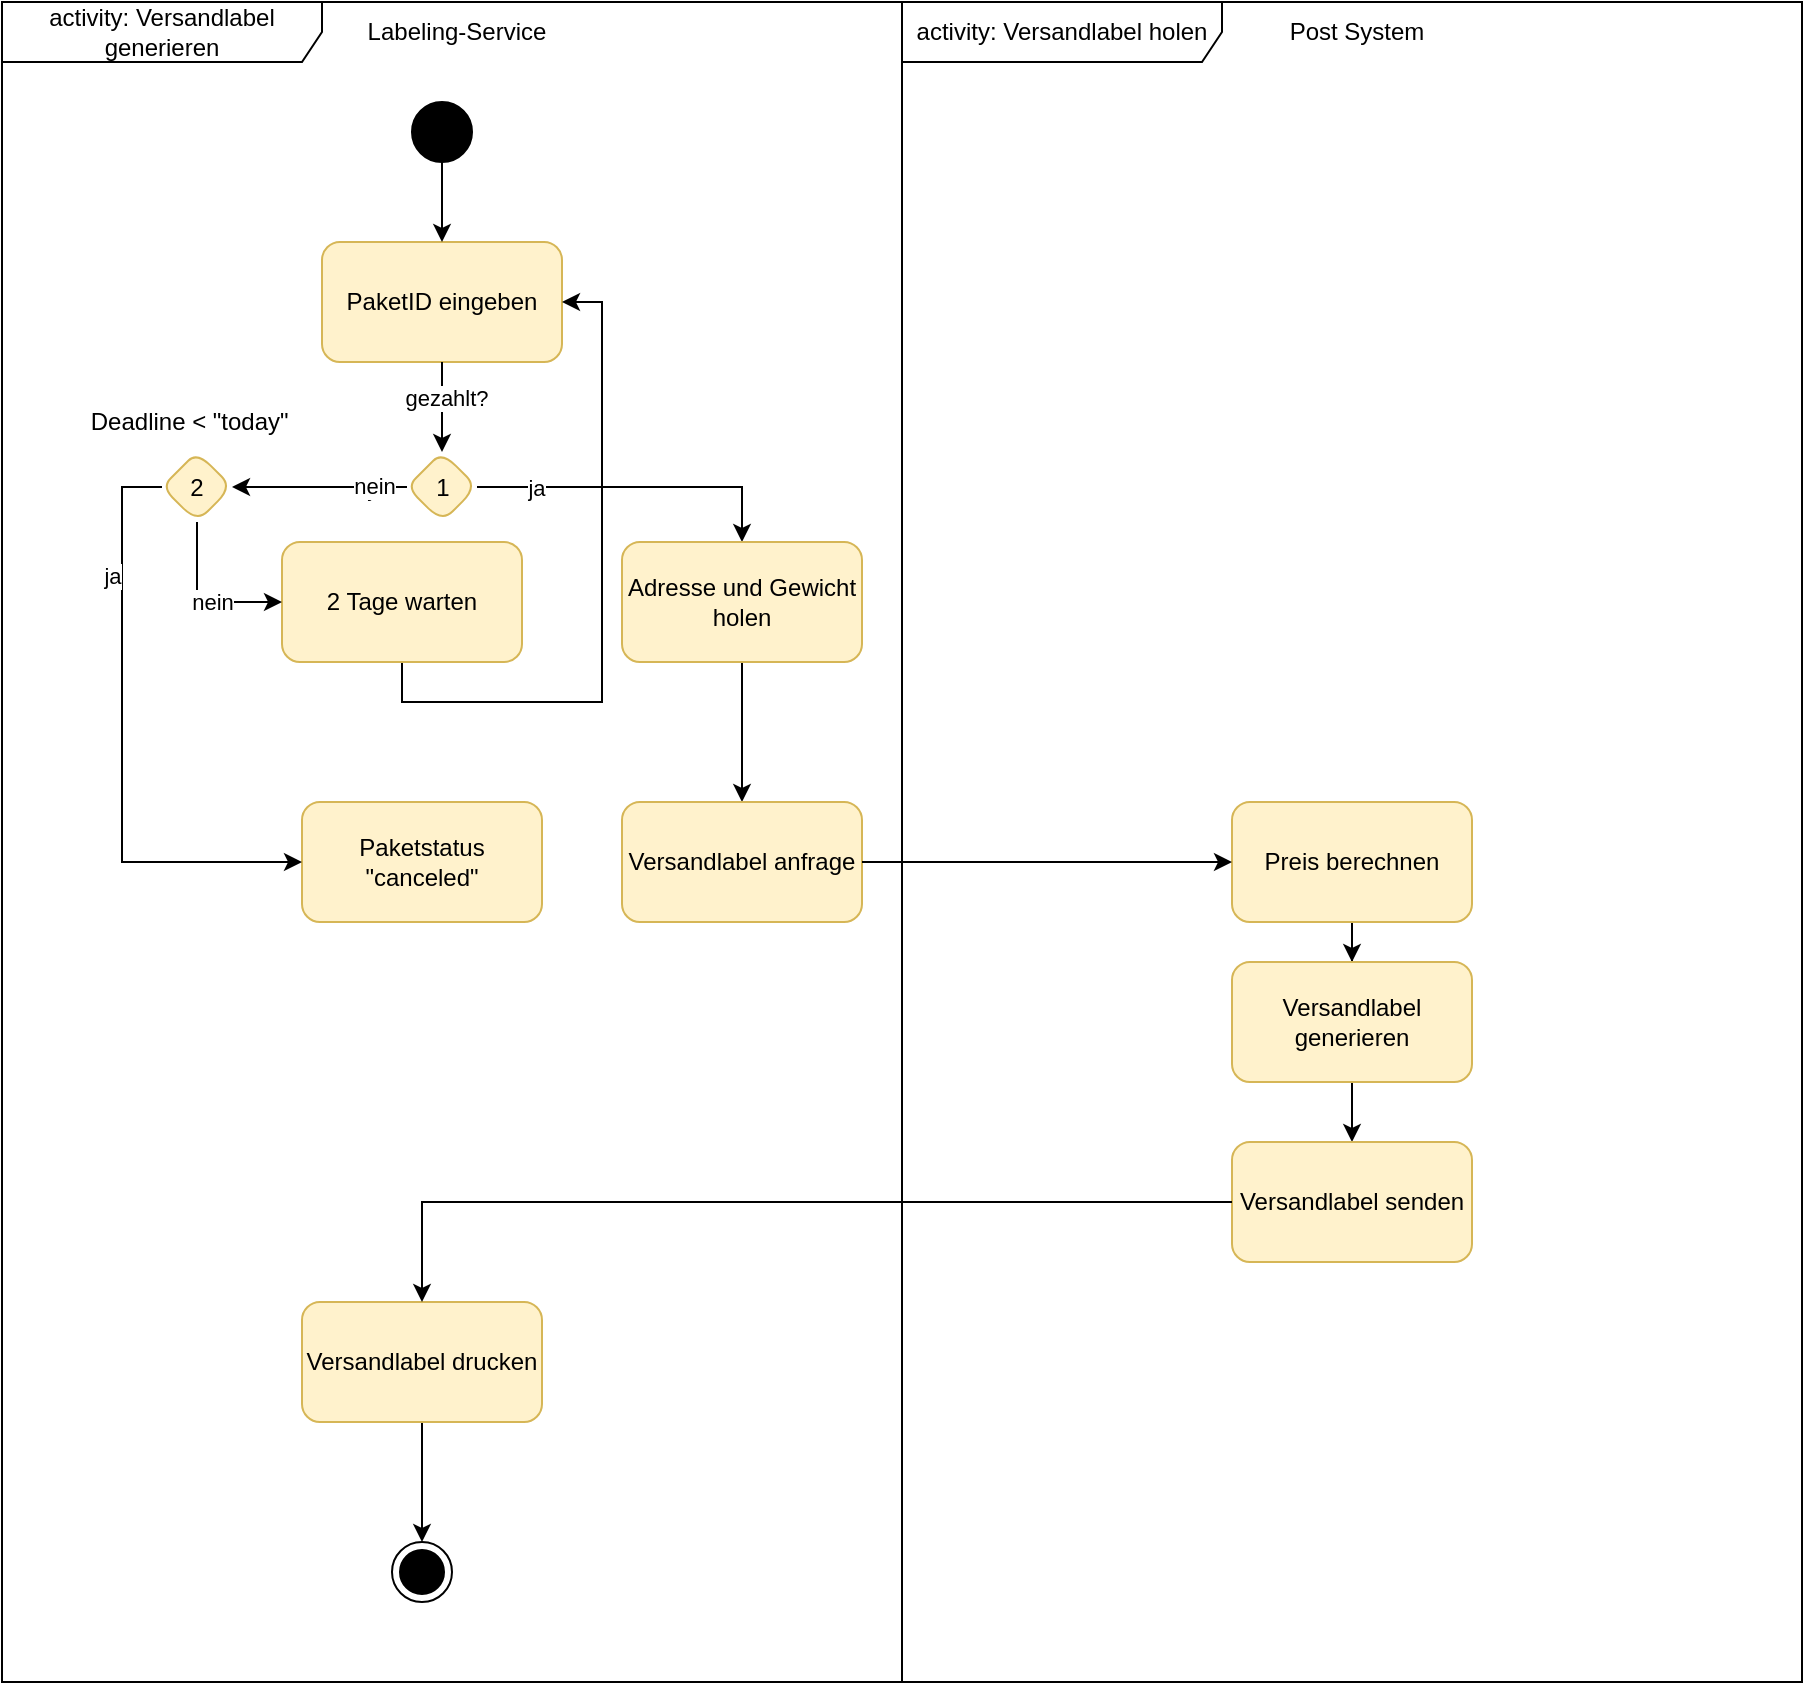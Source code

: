 <mxfile version="22.1.11" type="github">
  <diagram name="Seite-1" id="18Wy0e9a14y2iKfFiZvs">
    <mxGraphModel dx="1518" dy="681" grid="1" gridSize="10" guides="1" tooltips="1" connect="1" arrows="1" fold="1" page="1" pageScale="1" pageWidth="827" pageHeight="1169" math="0" shadow="0">
      <root>
        <mxCell id="0" />
        <mxCell id="1" parent="0" />
        <mxCell id="7-9NOZU4NKzgfEW0f55U-1" value="activity: Versandlabel generieren" style="shape=umlFrame;whiteSpace=wrap;html=1;pointerEvents=0;recursiveResize=0;container=1;collapsible=0;width=160;" parent="1" vertex="1">
          <mxGeometry x="110" y="50" width="450" height="840" as="geometry" />
        </mxCell>
        <mxCell id="7-9NOZU4NKzgfEW0f55U-20" value="" style="edgeStyle=orthogonalEdgeStyle;rounded=0;orthogonalLoop=1;jettySize=auto;html=1;entryX=0.5;entryY=0;entryDx=0;entryDy=0;" parent="7-9NOZU4NKzgfEW0f55U-1" source="7-9NOZU4NKzgfEW0f55U-2" target="7-9NOZU4NKzgfEW0f55U-8" edge="1">
          <mxGeometry relative="1" as="geometry">
            <mxPoint x="300" y="315" as="targetPoint" />
          </mxGeometry>
        </mxCell>
        <mxCell id="AlCIt3RjvGgdDV8iWQWg-56" value="ja" style="edgeLabel;html=1;align=center;verticalAlign=middle;resizable=0;points=[];" vertex="1" connectable="0" parent="7-9NOZU4NKzgfEW0f55U-20">
          <mxGeometry x="-0.635" relative="1" as="geometry">
            <mxPoint as="offset" />
          </mxGeometry>
        </mxCell>
        <mxCell id="8ZjAo5hcSu2O5ueR2Of1-4" value="PaketID eingeben" style="rounded=1;whiteSpace=wrap;html=1;fillColor=#fff2cc;strokeColor=#d6b656;" parent="7-9NOZU4NKzgfEW0f55U-1" vertex="1">
          <mxGeometry x="160" y="120" width="120" height="60" as="geometry" />
        </mxCell>
        <mxCell id="7-9NOZU4NKzgfEW0f55U-12" value="Deadline &amp;lt; &quot;today&quot;&amp;nbsp;" style="text;html=1;align=center;verticalAlign=middle;resizable=0;points=[];autosize=1;strokeColor=none;fillColor=none;" parent="7-9NOZU4NKzgfEW0f55U-1" vertex="1">
          <mxGeometry x="30" y="195" width="130" height="30" as="geometry" />
        </mxCell>
        <mxCell id="8ZjAo5hcSu2O5ueR2Of1-1" value="" style="ellipse;whiteSpace=wrap;html=1;fillColor=strokeColor;" parent="7-9NOZU4NKzgfEW0f55U-1" vertex="1">
          <mxGeometry x="205" y="50" width="30" height="30" as="geometry" />
        </mxCell>
        <mxCell id="8ZjAo5hcSu2O5ueR2Of1-5" value="" style="edgeStyle=orthogonalEdgeStyle;rounded=0;orthogonalLoop=1;jettySize=auto;html=1;" parent="7-9NOZU4NKzgfEW0f55U-1" source="8ZjAo5hcSu2O5ueR2Of1-1" target="8ZjAo5hcSu2O5ueR2Of1-4" edge="1">
          <mxGeometry relative="1" as="geometry" />
        </mxCell>
        <mxCell id="8ZjAo5hcSu2O5ueR2Of1-19" value="a" style="ellipse;html=1;shape=endState;fillColor=strokeColor;" parent="7-9NOZU4NKzgfEW0f55U-1" vertex="1">
          <mxGeometry x="195" y="770" width="30" height="30" as="geometry" />
        </mxCell>
        <mxCell id="7-9NOZU4NKzgfEW0f55U-22" value="Paketstatus &quot;canceled&quot;" style="whiteSpace=wrap;html=1;fillColor=#fff2cc;strokeColor=#d6b656;rounded=1;" parent="7-9NOZU4NKzgfEW0f55U-1" vertex="1">
          <mxGeometry x="150" y="400" width="120" height="60" as="geometry" />
        </mxCell>
        <mxCell id="AlCIt3RjvGgdDV8iWQWg-78" style="edgeStyle=orthogonalEdgeStyle;rounded=0;orthogonalLoop=1;jettySize=auto;html=1;exitX=0.5;exitY=1;exitDx=0;exitDy=0;entryX=1;entryY=0.5;entryDx=0;entryDy=0;" edge="1" parent="7-9NOZU4NKzgfEW0f55U-1" source="7-9NOZU4NKzgfEW0f55U-26" target="8ZjAo5hcSu2O5ueR2Of1-4">
          <mxGeometry relative="1" as="geometry">
            <mxPoint x="200" y="370" as="targetPoint" />
          </mxGeometry>
        </mxCell>
        <mxCell id="7-9NOZU4NKzgfEW0f55U-26" value="2 Tage warten" style="whiteSpace=wrap;html=1;fillColor=#fff2cc;strokeColor=#d6b656;rounded=1;" parent="7-9NOZU4NKzgfEW0f55U-1" vertex="1">
          <mxGeometry x="140" y="270" width="120" height="60" as="geometry" />
        </mxCell>
        <mxCell id="AlCIt3RjvGgdDV8iWQWg-74" value="" style="edgeStyle=orthogonalEdgeStyle;rounded=0;orthogonalLoop=1;jettySize=auto;html=1;exitX=0.5;exitY=1;exitDx=0;exitDy=0;entryX=0;entryY=0.5;entryDx=0;entryDy=0;" edge="1" parent="7-9NOZU4NKzgfEW0f55U-1" source="7-9NOZU4NKzgfEW0f55U-28" target="7-9NOZU4NKzgfEW0f55U-26">
          <mxGeometry relative="1" as="geometry">
            <Array as="points">
              <mxPoint x="98" y="300" />
            </Array>
          </mxGeometry>
        </mxCell>
        <mxCell id="AlCIt3RjvGgdDV8iWQWg-75" value="nein" style="edgeLabel;html=1;align=center;verticalAlign=middle;resizable=0;points=[];" vertex="1" connectable="0" parent="AlCIt3RjvGgdDV8iWQWg-74">
          <mxGeometry x="0.15" relative="1" as="geometry">
            <mxPoint as="offset" />
          </mxGeometry>
        </mxCell>
        <mxCell id="AlCIt3RjvGgdDV8iWQWg-80" style="edgeStyle=orthogonalEdgeStyle;rounded=0;orthogonalLoop=1;jettySize=auto;html=1;exitX=0;exitY=0.5;exitDx=0;exitDy=0;entryX=0;entryY=0.5;entryDx=0;entryDy=0;" edge="1" parent="7-9NOZU4NKzgfEW0f55U-1" source="7-9NOZU4NKzgfEW0f55U-28" target="7-9NOZU4NKzgfEW0f55U-22">
          <mxGeometry relative="1" as="geometry" />
        </mxCell>
        <mxCell id="AlCIt3RjvGgdDV8iWQWg-81" value="ja" style="edgeLabel;html=1;align=center;verticalAlign=middle;resizable=0;points=[];" vertex="1" connectable="0" parent="AlCIt3RjvGgdDV8iWQWg-80">
          <mxGeometry x="-0.569" y="-5" relative="1" as="geometry">
            <mxPoint as="offset" />
          </mxGeometry>
        </mxCell>
        <mxCell id="7-9NOZU4NKzgfEW0f55U-28" value="2" style="rhombus;whiteSpace=wrap;html=1;fillColor=#fff2cc;strokeColor=#d6b656;rounded=1;" parent="7-9NOZU4NKzgfEW0f55U-1" vertex="1">
          <mxGeometry x="80" y="225" width="35" height="35" as="geometry" />
        </mxCell>
        <mxCell id="AlCIt3RjvGgdDV8iWQWg-1" value="Labeling-Service" style="text;html=1;strokeColor=none;fillColor=none;align=center;verticalAlign=middle;whiteSpace=wrap;rounded=0;" vertex="1" parent="7-9NOZU4NKzgfEW0f55U-1">
          <mxGeometry x="165" width="125" height="30" as="geometry" />
        </mxCell>
        <mxCell id="AlCIt3RjvGgdDV8iWQWg-65" style="edgeStyle=orthogonalEdgeStyle;rounded=0;orthogonalLoop=1;jettySize=auto;html=1;exitX=0.5;exitY=1;exitDx=0;exitDy=0;entryX=0.5;entryY=0;entryDx=0;entryDy=0;" edge="1" parent="7-9NOZU4NKzgfEW0f55U-1" source="7-9NOZU4NKzgfEW0f55U-8" target="AlCIt3RjvGgdDV8iWQWg-62">
          <mxGeometry relative="1" as="geometry" />
        </mxCell>
        <mxCell id="7-9NOZU4NKzgfEW0f55U-8" value="Adresse und Gewicht holen" style="whiteSpace=wrap;html=1;fillColor=#fff2cc;strokeColor=#d6b656;rounded=1;" parent="7-9NOZU4NKzgfEW0f55U-1" vertex="1">
          <mxGeometry x="310" y="270" width="120" height="60" as="geometry" />
        </mxCell>
        <mxCell id="AlCIt3RjvGgdDV8iWQWg-53" value="" style="edgeStyle=orthogonalEdgeStyle;rounded=0;orthogonalLoop=1;jettySize=auto;html=1;" edge="1" parent="7-9NOZU4NKzgfEW0f55U-1" source="8ZjAo5hcSu2O5ueR2Of1-4" target="7-9NOZU4NKzgfEW0f55U-2">
          <mxGeometry relative="1" as="geometry">
            <mxPoint x="330" y="230" as="sourcePoint" />
            <mxPoint x="330" y="348" as="targetPoint" />
          </mxGeometry>
        </mxCell>
        <mxCell id="AlCIt3RjvGgdDV8iWQWg-60" value="gezahlt?" style="edgeLabel;html=1;align=center;verticalAlign=middle;resizable=0;points=[];" vertex="1" connectable="0" parent="AlCIt3RjvGgdDV8iWQWg-53">
          <mxGeometry x="-0.191" y="2" relative="1" as="geometry">
            <mxPoint as="offset" />
          </mxGeometry>
        </mxCell>
        <mxCell id="7-9NOZU4NKzgfEW0f55U-2" value="1" style="rhombus;whiteSpace=wrap;html=1;fillColor=#fff2cc;strokeColor=#d6b656;rounded=1;" parent="7-9NOZU4NKzgfEW0f55U-1" vertex="1">
          <mxGeometry x="202.5" y="225" width="35" height="35" as="geometry" />
        </mxCell>
        <mxCell id="AlCIt3RjvGgdDV8iWQWg-57" value="" style="edgeStyle=orthogonalEdgeStyle;rounded=0;orthogonalLoop=1;jettySize=auto;html=1;entryX=1;entryY=0.5;entryDx=0;entryDy=0;exitX=0;exitY=0.5;exitDx=0;exitDy=0;" edge="1" parent="7-9NOZU4NKzgfEW0f55U-1" source="7-9NOZU4NKzgfEW0f55U-2" target="7-9NOZU4NKzgfEW0f55U-28">
          <mxGeometry relative="1" as="geometry">
            <mxPoint x="350" y="270" as="targetPoint" />
            <mxPoint x="248" y="253" as="sourcePoint" />
          </mxGeometry>
        </mxCell>
        <mxCell id="AlCIt3RjvGgdDV8iWQWg-58" value="ja" style="edgeLabel;html=1;align=center;verticalAlign=middle;resizable=0;points=[];" vertex="1" connectable="0" parent="AlCIt3RjvGgdDV8iWQWg-57">
          <mxGeometry x="-0.635" relative="1" as="geometry">
            <mxPoint as="offset" />
          </mxGeometry>
        </mxCell>
        <mxCell id="AlCIt3RjvGgdDV8iWQWg-61" value="nein" style="edgeLabel;html=1;align=center;verticalAlign=middle;resizable=0;points=[];" vertex="1" connectable="0" parent="AlCIt3RjvGgdDV8iWQWg-57">
          <mxGeometry x="-0.614" y="-1" relative="1" as="geometry">
            <mxPoint as="offset" />
          </mxGeometry>
        </mxCell>
        <mxCell id="AlCIt3RjvGgdDV8iWQWg-59" style="edgeStyle=orthogonalEdgeStyle;rounded=0;orthogonalLoop=1;jettySize=auto;html=1;exitX=0.5;exitY=1;exitDx=0;exitDy=0;" edge="1" parent="7-9NOZU4NKzgfEW0f55U-1">
          <mxGeometry relative="1" as="geometry">
            <mxPoint x="190" y="210" as="sourcePoint" />
            <mxPoint x="190" y="210" as="targetPoint" />
          </mxGeometry>
        </mxCell>
        <mxCell id="AlCIt3RjvGgdDV8iWQWg-62" value="Versandlabel anfrage" style="whiteSpace=wrap;html=1;fillColor=#fff2cc;strokeColor=#d6b656;rounded=1;" vertex="1" parent="7-9NOZU4NKzgfEW0f55U-1">
          <mxGeometry x="310" y="400" width="120" height="60" as="geometry" />
        </mxCell>
        <mxCell id="AlCIt3RjvGgdDV8iWQWg-73" value="" style="edgeStyle=orthogonalEdgeStyle;rounded=0;orthogonalLoop=1;jettySize=auto;html=1;" edge="1" parent="7-9NOZU4NKzgfEW0f55U-1" source="AlCIt3RjvGgdDV8iWQWg-71" target="8ZjAo5hcSu2O5ueR2Of1-19">
          <mxGeometry relative="1" as="geometry" />
        </mxCell>
        <mxCell id="AlCIt3RjvGgdDV8iWQWg-71" value="Versandlabel drucken" style="whiteSpace=wrap;html=1;fillColor=#fff2cc;strokeColor=#d6b656;rounded=1;" vertex="1" parent="7-9NOZU4NKzgfEW0f55U-1">
          <mxGeometry x="150" y="650" width="120" height="60" as="geometry" />
        </mxCell>
        <mxCell id="AlCIt3RjvGgdDV8iWQWg-2" value="activity: Versandlabel holen" style="shape=umlFrame;whiteSpace=wrap;html=1;pointerEvents=0;recursiveResize=0;container=1;collapsible=0;width=160;" vertex="1" parent="1">
          <mxGeometry x="560" y="50" width="450" height="840" as="geometry" />
        </mxCell>
        <mxCell id="AlCIt3RjvGgdDV8iWQWg-31" value="Post System" style="text;html=1;strokeColor=none;fillColor=none;align=center;verticalAlign=middle;whiteSpace=wrap;rounded=0;" vertex="1" parent="AlCIt3RjvGgdDV8iWQWg-2">
          <mxGeometry x="165" width="125" height="30" as="geometry" />
        </mxCell>
        <mxCell id="AlCIt3RjvGgdDV8iWQWg-68" value="" style="edgeStyle=orthogonalEdgeStyle;rounded=0;orthogonalLoop=1;jettySize=auto;html=1;" edge="1" parent="AlCIt3RjvGgdDV8iWQWg-2" source="7-9NOZU4NKzgfEW0f55U-4" target="AlCIt3RjvGgdDV8iWQWg-67">
          <mxGeometry relative="1" as="geometry" />
        </mxCell>
        <mxCell id="7-9NOZU4NKzgfEW0f55U-4" value="Preis berechnen" style="whiteSpace=wrap;html=1;fillColor=#fff2cc;strokeColor=#d6b656;rounded=1;" parent="AlCIt3RjvGgdDV8iWQWg-2" vertex="1">
          <mxGeometry x="165" y="400" width="120" height="60" as="geometry" />
        </mxCell>
        <mxCell id="AlCIt3RjvGgdDV8iWQWg-70" value="" style="edgeStyle=orthogonalEdgeStyle;rounded=0;orthogonalLoop=1;jettySize=auto;html=1;" edge="1" parent="AlCIt3RjvGgdDV8iWQWg-2" source="AlCIt3RjvGgdDV8iWQWg-67" target="AlCIt3RjvGgdDV8iWQWg-69">
          <mxGeometry relative="1" as="geometry" />
        </mxCell>
        <mxCell id="AlCIt3RjvGgdDV8iWQWg-67" value="Versandlabel generieren" style="whiteSpace=wrap;html=1;fillColor=#fff2cc;strokeColor=#d6b656;rounded=1;" vertex="1" parent="AlCIt3RjvGgdDV8iWQWg-2">
          <mxGeometry x="165" y="480" width="120" height="60" as="geometry" />
        </mxCell>
        <mxCell id="AlCIt3RjvGgdDV8iWQWg-69" value="Versandlabel senden" style="whiteSpace=wrap;html=1;fillColor=#fff2cc;strokeColor=#d6b656;rounded=1;" vertex="1" parent="AlCIt3RjvGgdDV8iWQWg-2">
          <mxGeometry x="165" y="570" width="120" height="60" as="geometry" />
        </mxCell>
        <mxCell id="AlCIt3RjvGgdDV8iWQWg-66" style="edgeStyle=orthogonalEdgeStyle;rounded=0;orthogonalLoop=1;jettySize=auto;html=1;exitX=1;exitY=0.5;exitDx=0;exitDy=0;entryX=0;entryY=0.5;entryDx=0;entryDy=0;" edge="1" parent="1" source="AlCIt3RjvGgdDV8iWQWg-62" target="7-9NOZU4NKzgfEW0f55U-4">
          <mxGeometry relative="1" as="geometry" />
        </mxCell>
        <mxCell id="AlCIt3RjvGgdDV8iWQWg-72" value="" style="edgeStyle=orthogonalEdgeStyle;rounded=0;orthogonalLoop=1;jettySize=auto;html=1;" edge="1" parent="1" source="AlCIt3RjvGgdDV8iWQWg-69" target="AlCIt3RjvGgdDV8iWQWg-71">
          <mxGeometry relative="1" as="geometry" />
        </mxCell>
      </root>
    </mxGraphModel>
  </diagram>
</mxfile>
